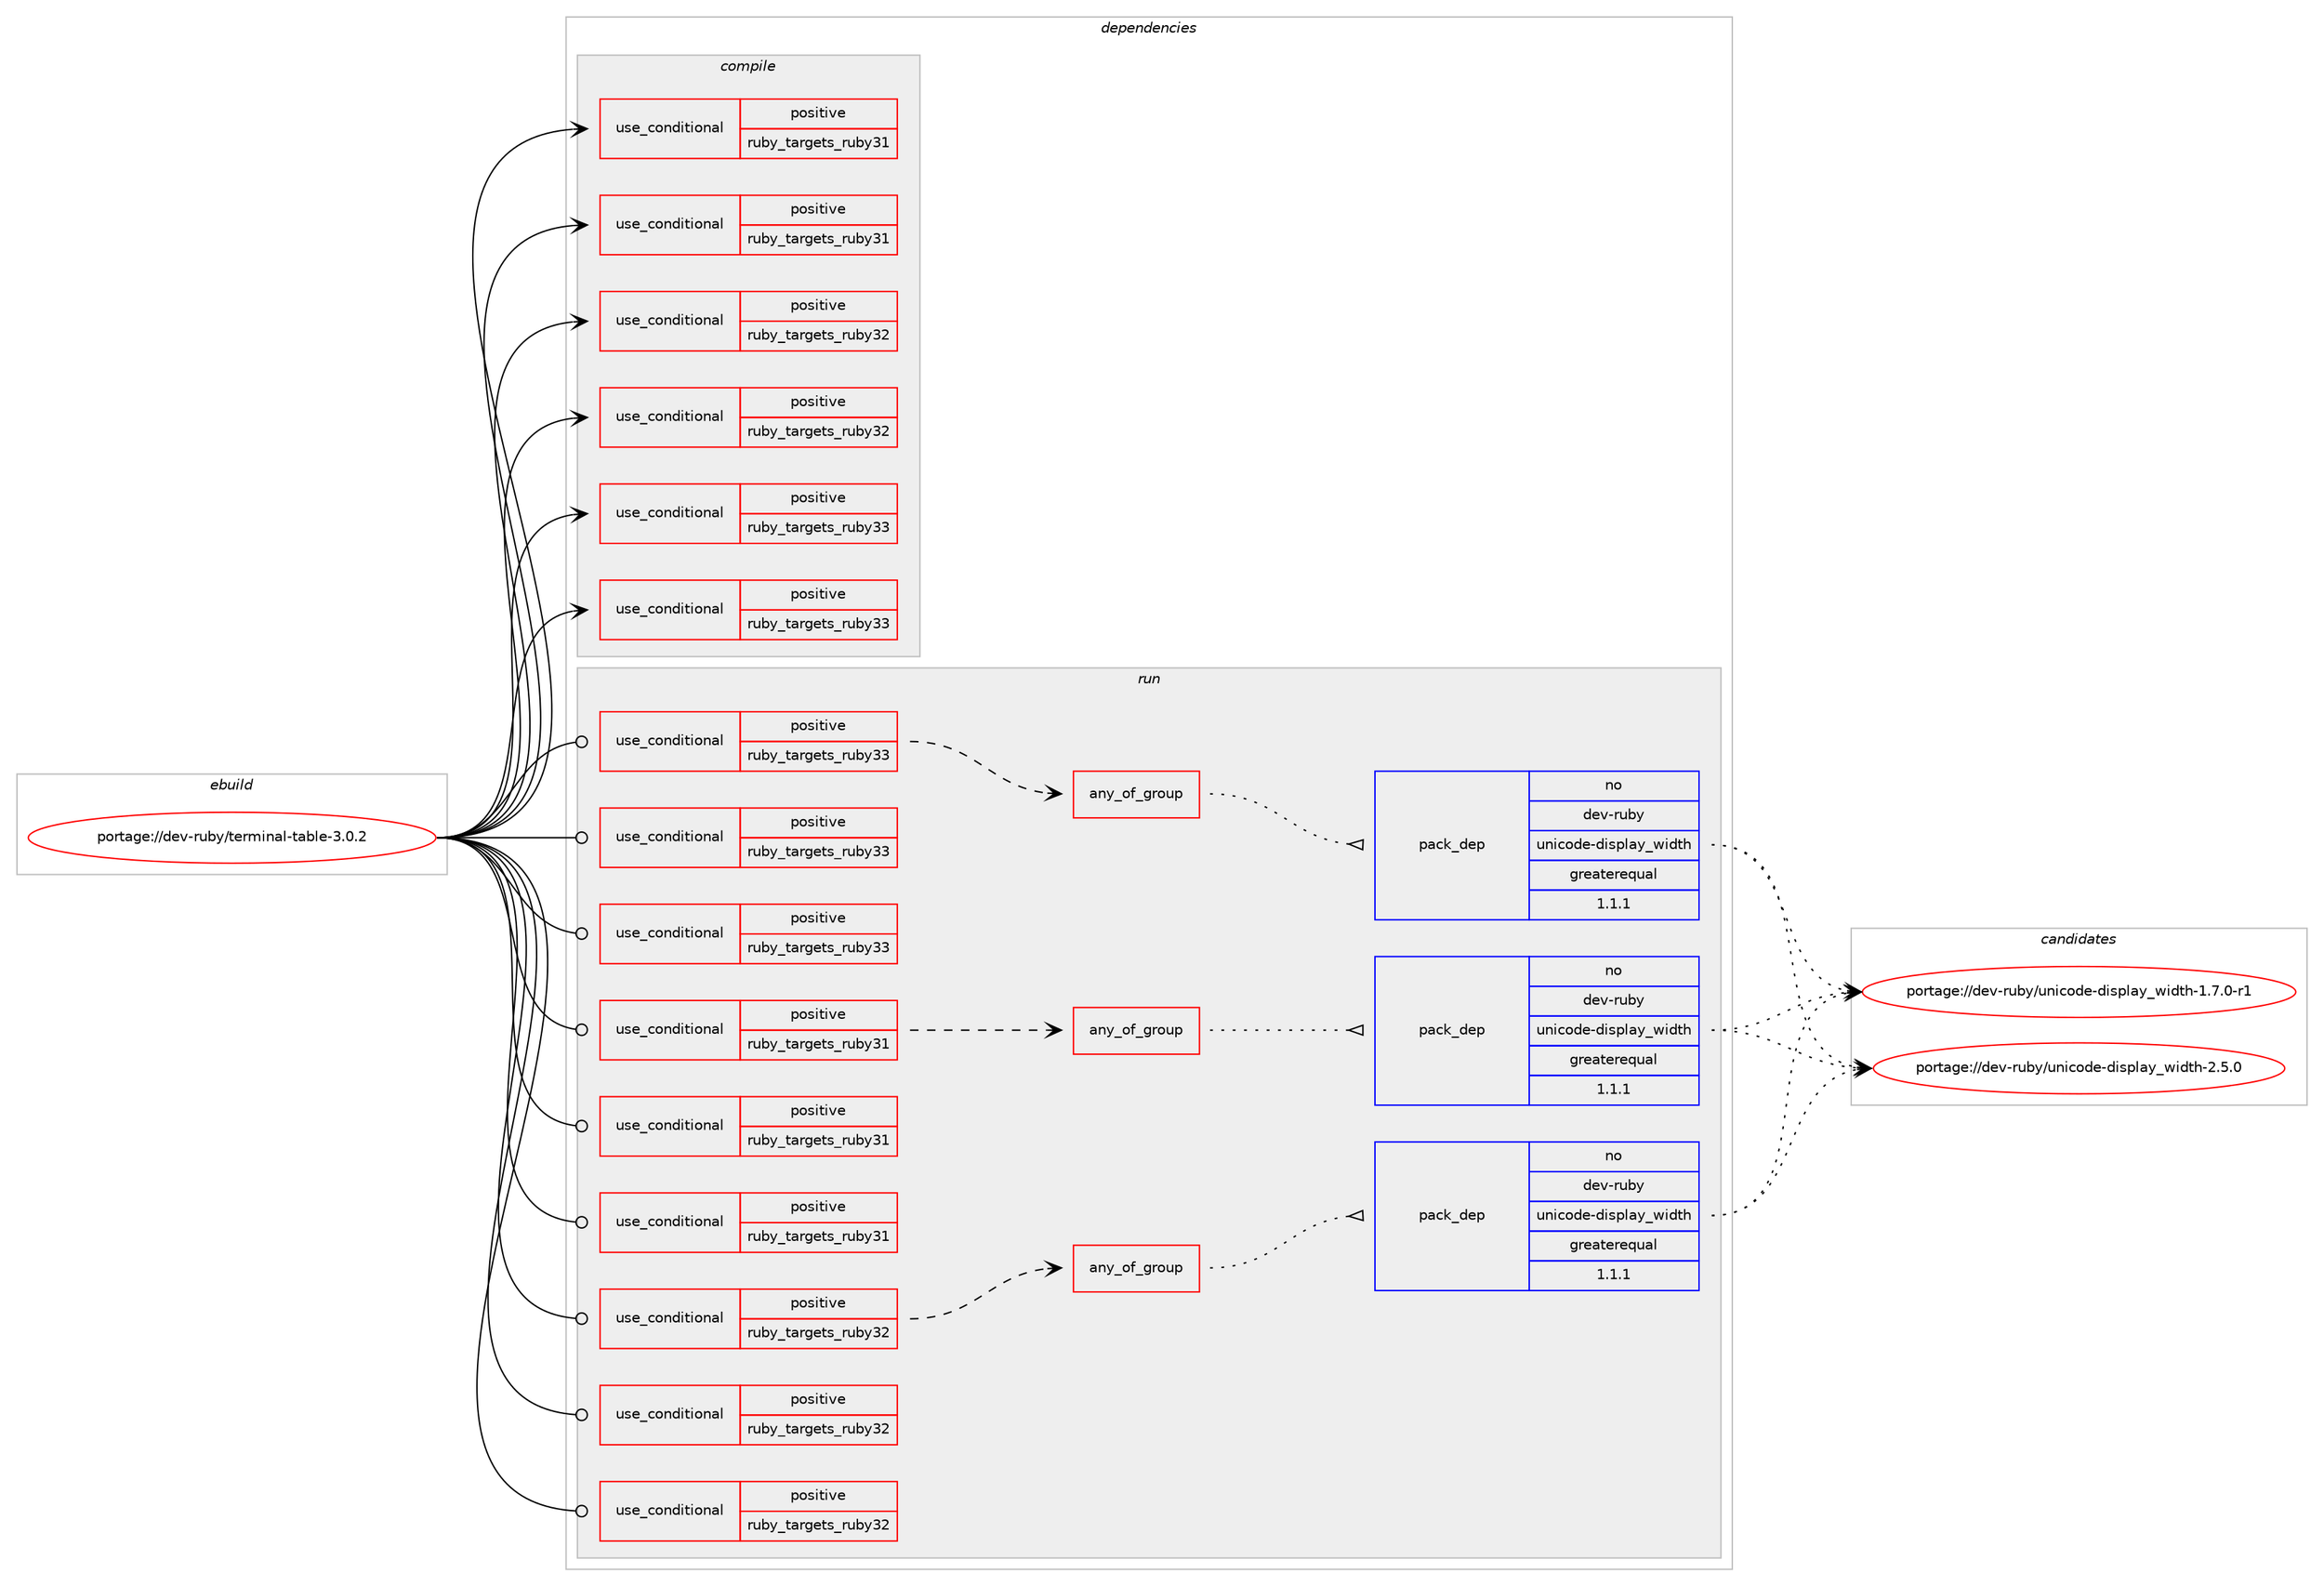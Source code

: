 digraph prolog {

# *************
# Graph options
# *************

newrank=true;
concentrate=true;
compound=true;
graph [rankdir=LR,fontname=Helvetica,fontsize=10,ranksep=1.5];#, ranksep=2.5, nodesep=0.2];
edge  [arrowhead=vee];
node  [fontname=Helvetica,fontsize=10];

# **********
# The ebuild
# **********

subgraph cluster_leftcol {
color=gray;
rank=same;
label=<<i>ebuild</i>>;
id [label="portage://dev-ruby/terminal-table-3.0.2", color=red, width=4, href="../dev-ruby/terminal-table-3.0.2.svg"];
}

# ****************
# The dependencies
# ****************

subgraph cluster_midcol {
color=gray;
label=<<i>dependencies</i>>;
subgraph cluster_compile {
fillcolor="#eeeeee";
style=filled;
label=<<i>compile</i>>;
subgraph cond56148 {
dependency105262 [label=<<TABLE BORDER="0" CELLBORDER="1" CELLSPACING="0" CELLPADDING="4"><TR><TD ROWSPAN="3" CELLPADDING="10">use_conditional</TD></TR><TR><TD>positive</TD></TR><TR><TD>ruby_targets_ruby31</TD></TR></TABLE>>, shape=none, color=red];
# *** BEGIN UNKNOWN DEPENDENCY TYPE (TODO) ***
# dependency105262 -> package_dependency(portage://dev-ruby/terminal-table-3.0.2,install,no,dev-lang,ruby,none,[,,],[slot(3.1)],[])
# *** END UNKNOWN DEPENDENCY TYPE (TODO) ***

}
id:e -> dependency105262:w [weight=20,style="solid",arrowhead="vee"];
subgraph cond56149 {
dependency105263 [label=<<TABLE BORDER="0" CELLBORDER="1" CELLSPACING="0" CELLPADDING="4"><TR><TD ROWSPAN="3" CELLPADDING="10">use_conditional</TD></TR><TR><TD>positive</TD></TR><TR><TD>ruby_targets_ruby31</TD></TR></TABLE>>, shape=none, color=red];
# *** BEGIN UNKNOWN DEPENDENCY TYPE (TODO) ***
# dependency105263 -> package_dependency(portage://dev-ruby/terminal-table-3.0.2,install,no,virtual,rubygems,none,[,,],[],[use(enable(ruby_targets_ruby31),negative)])
# *** END UNKNOWN DEPENDENCY TYPE (TODO) ***

}
id:e -> dependency105263:w [weight=20,style="solid",arrowhead="vee"];
subgraph cond56150 {
dependency105264 [label=<<TABLE BORDER="0" CELLBORDER="1" CELLSPACING="0" CELLPADDING="4"><TR><TD ROWSPAN="3" CELLPADDING="10">use_conditional</TD></TR><TR><TD>positive</TD></TR><TR><TD>ruby_targets_ruby32</TD></TR></TABLE>>, shape=none, color=red];
# *** BEGIN UNKNOWN DEPENDENCY TYPE (TODO) ***
# dependency105264 -> package_dependency(portage://dev-ruby/terminal-table-3.0.2,install,no,dev-lang,ruby,none,[,,],[slot(3.2)],[])
# *** END UNKNOWN DEPENDENCY TYPE (TODO) ***

}
id:e -> dependency105264:w [weight=20,style="solid",arrowhead="vee"];
subgraph cond56151 {
dependency105265 [label=<<TABLE BORDER="0" CELLBORDER="1" CELLSPACING="0" CELLPADDING="4"><TR><TD ROWSPAN="3" CELLPADDING="10">use_conditional</TD></TR><TR><TD>positive</TD></TR><TR><TD>ruby_targets_ruby32</TD></TR></TABLE>>, shape=none, color=red];
# *** BEGIN UNKNOWN DEPENDENCY TYPE (TODO) ***
# dependency105265 -> package_dependency(portage://dev-ruby/terminal-table-3.0.2,install,no,virtual,rubygems,none,[,,],[],[use(enable(ruby_targets_ruby32),negative)])
# *** END UNKNOWN DEPENDENCY TYPE (TODO) ***

}
id:e -> dependency105265:w [weight=20,style="solid",arrowhead="vee"];
subgraph cond56152 {
dependency105266 [label=<<TABLE BORDER="0" CELLBORDER="1" CELLSPACING="0" CELLPADDING="4"><TR><TD ROWSPAN="3" CELLPADDING="10">use_conditional</TD></TR><TR><TD>positive</TD></TR><TR><TD>ruby_targets_ruby33</TD></TR></TABLE>>, shape=none, color=red];
# *** BEGIN UNKNOWN DEPENDENCY TYPE (TODO) ***
# dependency105266 -> package_dependency(portage://dev-ruby/terminal-table-3.0.2,install,no,dev-lang,ruby,none,[,,],[slot(3.3)],[])
# *** END UNKNOWN DEPENDENCY TYPE (TODO) ***

}
id:e -> dependency105266:w [weight=20,style="solid",arrowhead="vee"];
subgraph cond56153 {
dependency105267 [label=<<TABLE BORDER="0" CELLBORDER="1" CELLSPACING="0" CELLPADDING="4"><TR><TD ROWSPAN="3" CELLPADDING="10">use_conditional</TD></TR><TR><TD>positive</TD></TR><TR><TD>ruby_targets_ruby33</TD></TR></TABLE>>, shape=none, color=red];
# *** BEGIN UNKNOWN DEPENDENCY TYPE (TODO) ***
# dependency105267 -> package_dependency(portage://dev-ruby/terminal-table-3.0.2,install,no,virtual,rubygems,none,[,,],[],[use(enable(ruby_targets_ruby33),negative)])
# *** END UNKNOWN DEPENDENCY TYPE (TODO) ***

}
id:e -> dependency105267:w [weight=20,style="solid",arrowhead="vee"];
}
subgraph cluster_compileandrun {
fillcolor="#eeeeee";
style=filled;
label=<<i>compile and run</i>>;
}
subgraph cluster_run {
fillcolor="#eeeeee";
style=filled;
label=<<i>run</i>>;
subgraph cond56154 {
dependency105268 [label=<<TABLE BORDER="0" CELLBORDER="1" CELLSPACING="0" CELLPADDING="4"><TR><TD ROWSPAN="3" CELLPADDING="10">use_conditional</TD></TR><TR><TD>positive</TD></TR><TR><TD>ruby_targets_ruby31</TD></TR></TABLE>>, shape=none, color=red];
subgraph any1227 {
dependency105269 [label=<<TABLE BORDER="0" CELLBORDER="1" CELLSPACING="0" CELLPADDING="4"><TR><TD CELLPADDING="10">any_of_group</TD></TR></TABLE>>, shape=none, color=red];# *** BEGIN UNKNOWN DEPENDENCY TYPE (TODO) ***
# dependency105269 -> package_dependency(portage://dev-ruby/terminal-table-3.0.2,run,no,dev-ruby,unicode-display_width,none,[,,],[slot(2)],[use(enable(ruby_targets_ruby31),negative)])
# *** END UNKNOWN DEPENDENCY TYPE (TODO) ***

subgraph pack47745 {
dependency105270 [label=<<TABLE BORDER="0" CELLBORDER="1" CELLSPACING="0" CELLPADDING="4" WIDTH="220"><TR><TD ROWSPAN="6" CELLPADDING="30">pack_dep</TD></TR><TR><TD WIDTH="110">no</TD></TR><TR><TD>dev-ruby</TD></TR><TR><TD>unicode-display_width</TD></TR><TR><TD>greaterequal</TD></TR><TR><TD>1.1.1</TD></TR></TABLE>>, shape=none, color=blue];
}
dependency105269:e -> dependency105270:w [weight=20,style="dotted",arrowhead="oinv"];
}
dependency105268:e -> dependency105269:w [weight=20,style="dashed",arrowhead="vee"];
}
id:e -> dependency105268:w [weight=20,style="solid",arrowhead="odot"];
subgraph cond56155 {
dependency105271 [label=<<TABLE BORDER="0" CELLBORDER="1" CELLSPACING="0" CELLPADDING="4"><TR><TD ROWSPAN="3" CELLPADDING="10">use_conditional</TD></TR><TR><TD>positive</TD></TR><TR><TD>ruby_targets_ruby31</TD></TR></TABLE>>, shape=none, color=red];
# *** BEGIN UNKNOWN DEPENDENCY TYPE (TODO) ***
# dependency105271 -> package_dependency(portage://dev-ruby/terminal-table-3.0.2,run,no,dev-lang,ruby,none,[,,],[slot(3.1)],[])
# *** END UNKNOWN DEPENDENCY TYPE (TODO) ***

}
id:e -> dependency105271:w [weight=20,style="solid",arrowhead="odot"];
subgraph cond56156 {
dependency105272 [label=<<TABLE BORDER="0" CELLBORDER="1" CELLSPACING="0" CELLPADDING="4"><TR><TD ROWSPAN="3" CELLPADDING="10">use_conditional</TD></TR><TR><TD>positive</TD></TR><TR><TD>ruby_targets_ruby31</TD></TR></TABLE>>, shape=none, color=red];
# *** BEGIN UNKNOWN DEPENDENCY TYPE (TODO) ***
# dependency105272 -> package_dependency(portage://dev-ruby/terminal-table-3.0.2,run,no,virtual,rubygems,none,[,,],[],[use(enable(ruby_targets_ruby31),negative)])
# *** END UNKNOWN DEPENDENCY TYPE (TODO) ***

}
id:e -> dependency105272:w [weight=20,style="solid",arrowhead="odot"];
subgraph cond56157 {
dependency105273 [label=<<TABLE BORDER="0" CELLBORDER="1" CELLSPACING="0" CELLPADDING="4"><TR><TD ROWSPAN="3" CELLPADDING="10">use_conditional</TD></TR><TR><TD>positive</TD></TR><TR><TD>ruby_targets_ruby32</TD></TR></TABLE>>, shape=none, color=red];
subgraph any1228 {
dependency105274 [label=<<TABLE BORDER="0" CELLBORDER="1" CELLSPACING="0" CELLPADDING="4"><TR><TD CELLPADDING="10">any_of_group</TD></TR></TABLE>>, shape=none, color=red];# *** BEGIN UNKNOWN DEPENDENCY TYPE (TODO) ***
# dependency105274 -> package_dependency(portage://dev-ruby/terminal-table-3.0.2,run,no,dev-ruby,unicode-display_width,none,[,,],[slot(2)],[use(enable(ruby_targets_ruby32),negative)])
# *** END UNKNOWN DEPENDENCY TYPE (TODO) ***

subgraph pack47746 {
dependency105275 [label=<<TABLE BORDER="0" CELLBORDER="1" CELLSPACING="0" CELLPADDING="4" WIDTH="220"><TR><TD ROWSPAN="6" CELLPADDING="30">pack_dep</TD></TR><TR><TD WIDTH="110">no</TD></TR><TR><TD>dev-ruby</TD></TR><TR><TD>unicode-display_width</TD></TR><TR><TD>greaterequal</TD></TR><TR><TD>1.1.1</TD></TR></TABLE>>, shape=none, color=blue];
}
dependency105274:e -> dependency105275:w [weight=20,style="dotted",arrowhead="oinv"];
}
dependency105273:e -> dependency105274:w [weight=20,style="dashed",arrowhead="vee"];
}
id:e -> dependency105273:w [weight=20,style="solid",arrowhead="odot"];
subgraph cond56158 {
dependency105276 [label=<<TABLE BORDER="0" CELLBORDER="1" CELLSPACING="0" CELLPADDING="4"><TR><TD ROWSPAN="3" CELLPADDING="10">use_conditional</TD></TR><TR><TD>positive</TD></TR><TR><TD>ruby_targets_ruby32</TD></TR></TABLE>>, shape=none, color=red];
# *** BEGIN UNKNOWN DEPENDENCY TYPE (TODO) ***
# dependency105276 -> package_dependency(portage://dev-ruby/terminal-table-3.0.2,run,no,dev-lang,ruby,none,[,,],[slot(3.2)],[])
# *** END UNKNOWN DEPENDENCY TYPE (TODO) ***

}
id:e -> dependency105276:w [weight=20,style="solid",arrowhead="odot"];
subgraph cond56159 {
dependency105277 [label=<<TABLE BORDER="0" CELLBORDER="1" CELLSPACING="0" CELLPADDING="4"><TR><TD ROWSPAN="3" CELLPADDING="10">use_conditional</TD></TR><TR><TD>positive</TD></TR><TR><TD>ruby_targets_ruby32</TD></TR></TABLE>>, shape=none, color=red];
# *** BEGIN UNKNOWN DEPENDENCY TYPE (TODO) ***
# dependency105277 -> package_dependency(portage://dev-ruby/terminal-table-3.0.2,run,no,virtual,rubygems,none,[,,],[],[use(enable(ruby_targets_ruby32),negative)])
# *** END UNKNOWN DEPENDENCY TYPE (TODO) ***

}
id:e -> dependency105277:w [weight=20,style="solid",arrowhead="odot"];
subgraph cond56160 {
dependency105278 [label=<<TABLE BORDER="0" CELLBORDER="1" CELLSPACING="0" CELLPADDING="4"><TR><TD ROWSPAN="3" CELLPADDING="10">use_conditional</TD></TR><TR><TD>positive</TD></TR><TR><TD>ruby_targets_ruby33</TD></TR></TABLE>>, shape=none, color=red];
subgraph any1229 {
dependency105279 [label=<<TABLE BORDER="0" CELLBORDER="1" CELLSPACING="0" CELLPADDING="4"><TR><TD CELLPADDING="10">any_of_group</TD></TR></TABLE>>, shape=none, color=red];# *** BEGIN UNKNOWN DEPENDENCY TYPE (TODO) ***
# dependency105279 -> package_dependency(portage://dev-ruby/terminal-table-3.0.2,run,no,dev-ruby,unicode-display_width,none,[,,],[slot(2)],[use(enable(ruby_targets_ruby33),negative)])
# *** END UNKNOWN DEPENDENCY TYPE (TODO) ***

subgraph pack47747 {
dependency105280 [label=<<TABLE BORDER="0" CELLBORDER="1" CELLSPACING="0" CELLPADDING="4" WIDTH="220"><TR><TD ROWSPAN="6" CELLPADDING="30">pack_dep</TD></TR><TR><TD WIDTH="110">no</TD></TR><TR><TD>dev-ruby</TD></TR><TR><TD>unicode-display_width</TD></TR><TR><TD>greaterequal</TD></TR><TR><TD>1.1.1</TD></TR></TABLE>>, shape=none, color=blue];
}
dependency105279:e -> dependency105280:w [weight=20,style="dotted",arrowhead="oinv"];
}
dependency105278:e -> dependency105279:w [weight=20,style="dashed",arrowhead="vee"];
}
id:e -> dependency105278:w [weight=20,style="solid",arrowhead="odot"];
subgraph cond56161 {
dependency105281 [label=<<TABLE BORDER="0" CELLBORDER="1" CELLSPACING="0" CELLPADDING="4"><TR><TD ROWSPAN="3" CELLPADDING="10">use_conditional</TD></TR><TR><TD>positive</TD></TR><TR><TD>ruby_targets_ruby33</TD></TR></TABLE>>, shape=none, color=red];
# *** BEGIN UNKNOWN DEPENDENCY TYPE (TODO) ***
# dependency105281 -> package_dependency(portage://dev-ruby/terminal-table-3.0.2,run,no,dev-lang,ruby,none,[,,],[slot(3.3)],[])
# *** END UNKNOWN DEPENDENCY TYPE (TODO) ***

}
id:e -> dependency105281:w [weight=20,style="solid",arrowhead="odot"];
subgraph cond56162 {
dependency105282 [label=<<TABLE BORDER="0" CELLBORDER="1" CELLSPACING="0" CELLPADDING="4"><TR><TD ROWSPAN="3" CELLPADDING="10">use_conditional</TD></TR><TR><TD>positive</TD></TR><TR><TD>ruby_targets_ruby33</TD></TR></TABLE>>, shape=none, color=red];
# *** BEGIN UNKNOWN DEPENDENCY TYPE (TODO) ***
# dependency105282 -> package_dependency(portage://dev-ruby/terminal-table-3.0.2,run,no,virtual,rubygems,none,[,,],[],[use(enable(ruby_targets_ruby33),negative)])
# *** END UNKNOWN DEPENDENCY TYPE (TODO) ***

}
id:e -> dependency105282:w [weight=20,style="solid",arrowhead="odot"];
}
}

# **************
# The candidates
# **************

subgraph cluster_choices {
rank=same;
color=gray;
label=<<i>candidates</i>>;

subgraph choice47745 {
color=black;
nodesep=1;
choice100101118451141179812147117110105991111001014510010511511210897121951191051001161044549465546484511449 [label="portage://dev-ruby/unicode-display_width-1.7.0-r1", color=red, width=4,href="../dev-ruby/unicode-display_width-1.7.0-r1.svg"];
choice10010111845114117981214711711010599111100101451001051151121089712195119105100116104455046534648 [label="portage://dev-ruby/unicode-display_width-2.5.0", color=red, width=4,href="../dev-ruby/unicode-display_width-2.5.0.svg"];
dependency105270:e -> choice100101118451141179812147117110105991111001014510010511511210897121951191051001161044549465546484511449:w [style=dotted,weight="100"];
dependency105270:e -> choice10010111845114117981214711711010599111100101451001051151121089712195119105100116104455046534648:w [style=dotted,weight="100"];
}
subgraph choice47746 {
color=black;
nodesep=1;
choice100101118451141179812147117110105991111001014510010511511210897121951191051001161044549465546484511449 [label="portage://dev-ruby/unicode-display_width-1.7.0-r1", color=red, width=4,href="../dev-ruby/unicode-display_width-1.7.0-r1.svg"];
choice10010111845114117981214711711010599111100101451001051151121089712195119105100116104455046534648 [label="portage://dev-ruby/unicode-display_width-2.5.0", color=red, width=4,href="../dev-ruby/unicode-display_width-2.5.0.svg"];
dependency105275:e -> choice100101118451141179812147117110105991111001014510010511511210897121951191051001161044549465546484511449:w [style=dotted,weight="100"];
dependency105275:e -> choice10010111845114117981214711711010599111100101451001051151121089712195119105100116104455046534648:w [style=dotted,weight="100"];
}
subgraph choice47747 {
color=black;
nodesep=1;
choice100101118451141179812147117110105991111001014510010511511210897121951191051001161044549465546484511449 [label="portage://dev-ruby/unicode-display_width-1.7.0-r1", color=red, width=4,href="../dev-ruby/unicode-display_width-1.7.0-r1.svg"];
choice10010111845114117981214711711010599111100101451001051151121089712195119105100116104455046534648 [label="portage://dev-ruby/unicode-display_width-2.5.0", color=red, width=4,href="../dev-ruby/unicode-display_width-2.5.0.svg"];
dependency105280:e -> choice100101118451141179812147117110105991111001014510010511511210897121951191051001161044549465546484511449:w [style=dotted,weight="100"];
dependency105280:e -> choice10010111845114117981214711711010599111100101451001051151121089712195119105100116104455046534648:w [style=dotted,weight="100"];
}
}

}
